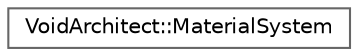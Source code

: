 digraph "Graphical Class Hierarchy"
{
 // LATEX_PDF_SIZE
  bgcolor="transparent";
  edge [fontname=Helvetica,fontsize=10,labelfontname=Helvetica,labelfontsize=10];
  node [fontname=Helvetica,fontsize=10,shape=box,height=0.2,width=0.4];
  rankdir="LR";
  Node0 [id="Node000000",label="VoidArchitect::MaterialSystem",height=0.2,width=0.4,color="grey40", fillcolor="white", style="filled",URL="$class_void_architect_1_1_material_system.html",tooltip=" "];
}
